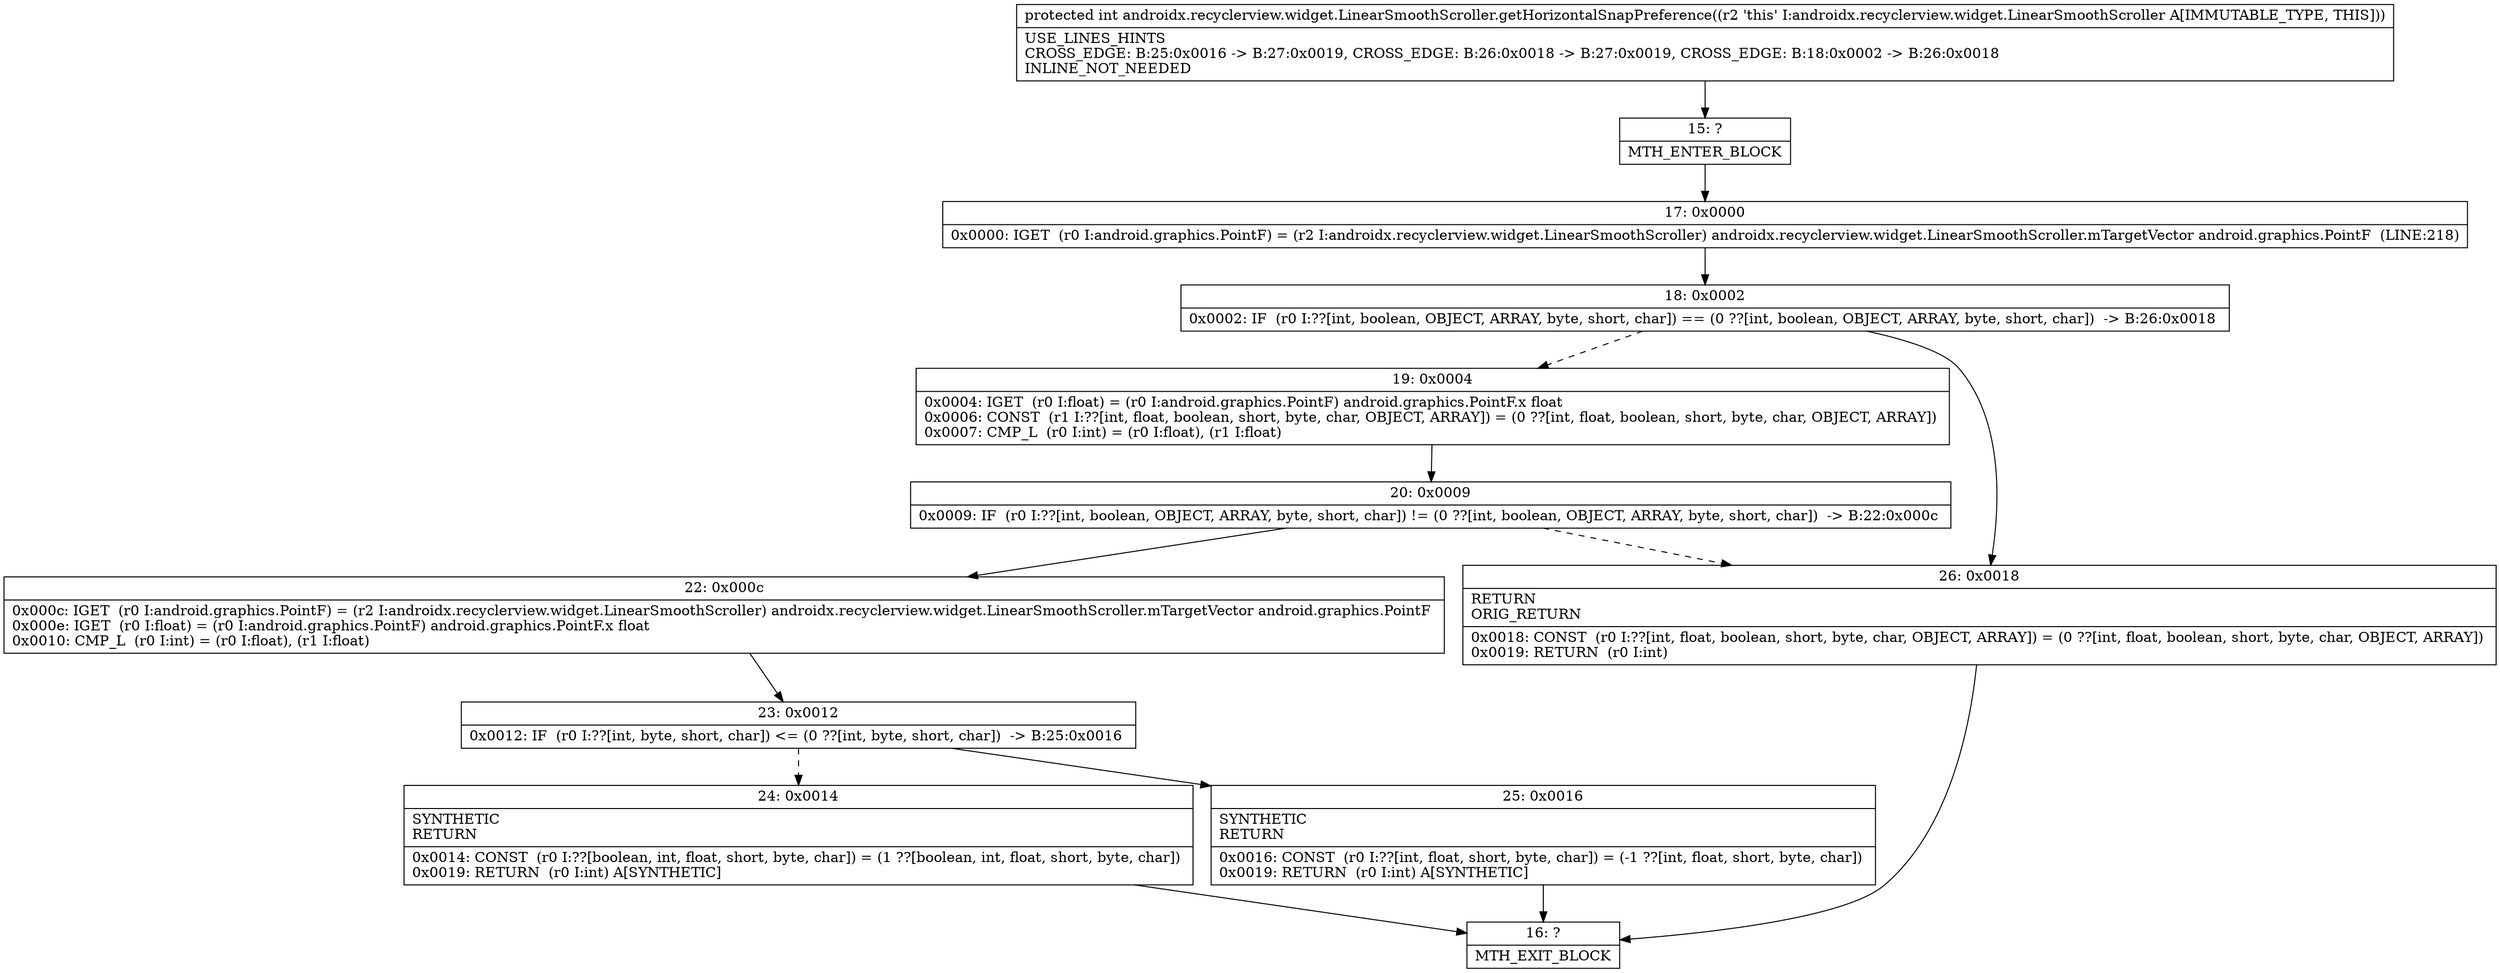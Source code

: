 digraph "CFG forandroidx.recyclerview.widget.LinearSmoothScroller.getHorizontalSnapPreference()I" {
Node_15 [shape=record,label="{15\:\ ?|MTH_ENTER_BLOCK\l}"];
Node_17 [shape=record,label="{17\:\ 0x0000|0x0000: IGET  (r0 I:android.graphics.PointF) = (r2 I:androidx.recyclerview.widget.LinearSmoothScroller) androidx.recyclerview.widget.LinearSmoothScroller.mTargetVector android.graphics.PointF  (LINE:218)\l}"];
Node_18 [shape=record,label="{18\:\ 0x0002|0x0002: IF  (r0 I:??[int, boolean, OBJECT, ARRAY, byte, short, char]) == (0 ??[int, boolean, OBJECT, ARRAY, byte, short, char])  \-\> B:26:0x0018 \l}"];
Node_19 [shape=record,label="{19\:\ 0x0004|0x0004: IGET  (r0 I:float) = (r0 I:android.graphics.PointF) android.graphics.PointF.x float \l0x0006: CONST  (r1 I:??[int, float, boolean, short, byte, char, OBJECT, ARRAY]) = (0 ??[int, float, boolean, short, byte, char, OBJECT, ARRAY]) \l0x0007: CMP_L  (r0 I:int) = (r0 I:float), (r1 I:float) \l}"];
Node_20 [shape=record,label="{20\:\ 0x0009|0x0009: IF  (r0 I:??[int, boolean, OBJECT, ARRAY, byte, short, char]) != (0 ??[int, boolean, OBJECT, ARRAY, byte, short, char])  \-\> B:22:0x000c \l}"];
Node_22 [shape=record,label="{22\:\ 0x000c|0x000c: IGET  (r0 I:android.graphics.PointF) = (r2 I:androidx.recyclerview.widget.LinearSmoothScroller) androidx.recyclerview.widget.LinearSmoothScroller.mTargetVector android.graphics.PointF \l0x000e: IGET  (r0 I:float) = (r0 I:android.graphics.PointF) android.graphics.PointF.x float \l0x0010: CMP_L  (r0 I:int) = (r0 I:float), (r1 I:float) \l}"];
Node_23 [shape=record,label="{23\:\ 0x0012|0x0012: IF  (r0 I:??[int, byte, short, char]) \<= (0 ??[int, byte, short, char])  \-\> B:25:0x0016 \l}"];
Node_24 [shape=record,label="{24\:\ 0x0014|SYNTHETIC\lRETURN\l|0x0014: CONST  (r0 I:??[boolean, int, float, short, byte, char]) = (1 ??[boolean, int, float, short, byte, char]) \l0x0019: RETURN  (r0 I:int) A[SYNTHETIC]\l}"];
Node_16 [shape=record,label="{16\:\ ?|MTH_EXIT_BLOCK\l}"];
Node_25 [shape=record,label="{25\:\ 0x0016|SYNTHETIC\lRETURN\l|0x0016: CONST  (r0 I:??[int, float, short, byte, char]) = (\-1 ??[int, float, short, byte, char]) \l0x0019: RETURN  (r0 I:int) A[SYNTHETIC]\l}"];
Node_26 [shape=record,label="{26\:\ 0x0018|RETURN\lORIG_RETURN\l|0x0018: CONST  (r0 I:??[int, float, boolean, short, byte, char, OBJECT, ARRAY]) = (0 ??[int, float, boolean, short, byte, char, OBJECT, ARRAY]) \l0x0019: RETURN  (r0 I:int) \l}"];
MethodNode[shape=record,label="{protected int androidx.recyclerview.widget.LinearSmoothScroller.getHorizontalSnapPreference((r2 'this' I:androidx.recyclerview.widget.LinearSmoothScroller A[IMMUTABLE_TYPE, THIS]))  | USE_LINES_HINTS\lCROSS_EDGE: B:25:0x0016 \-\> B:27:0x0019, CROSS_EDGE: B:26:0x0018 \-\> B:27:0x0019, CROSS_EDGE: B:18:0x0002 \-\> B:26:0x0018\lINLINE_NOT_NEEDED\l}"];
MethodNode -> Node_15;Node_15 -> Node_17;
Node_17 -> Node_18;
Node_18 -> Node_19[style=dashed];
Node_18 -> Node_26;
Node_19 -> Node_20;
Node_20 -> Node_22;
Node_20 -> Node_26[style=dashed];
Node_22 -> Node_23;
Node_23 -> Node_24[style=dashed];
Node_23 -> Node_25;
Node_24 -> Node_16;
Node_25 -> Node_16;
Node_26 -> Node_16;
}

